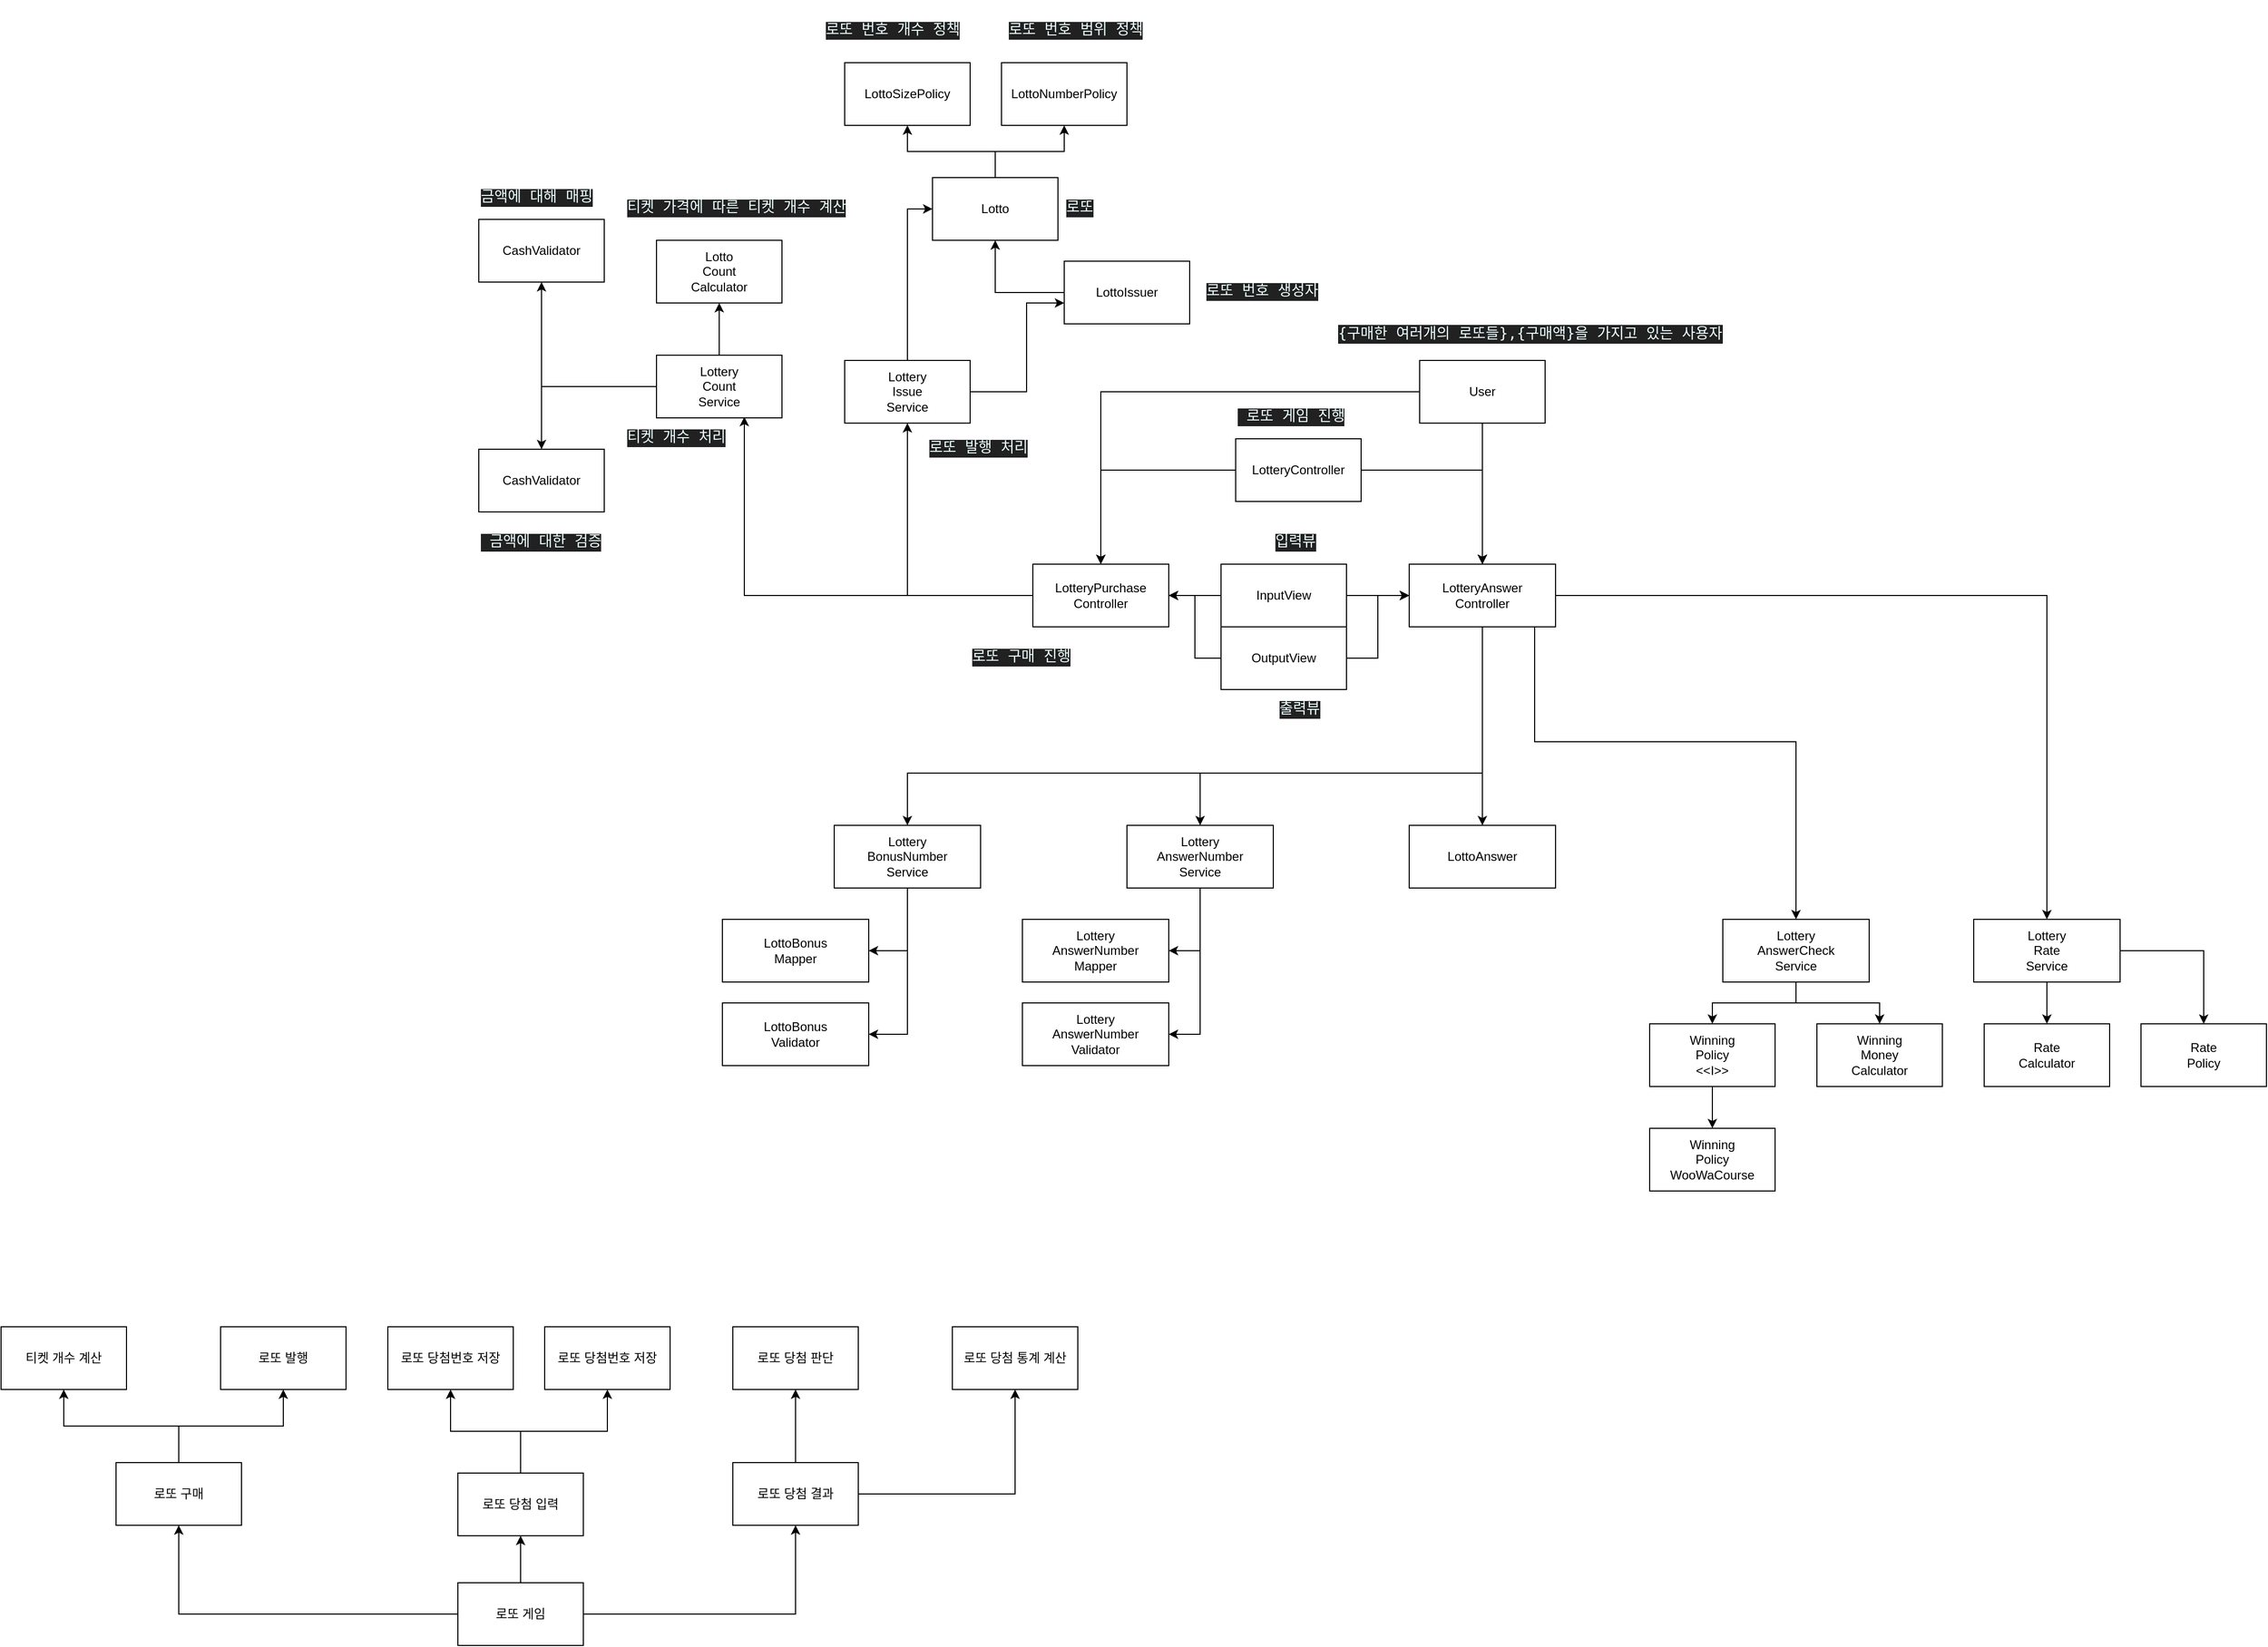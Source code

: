 <mxfile version="22.0.8" type="github">
  <diagram id="C5RBs43oDa-KdzZeNtuy" name="Page-1">
    <mxGraphModel dx="1557" dy="1827" grid="1" gridSize="10" guides="1" tooltips="1" connect="1" arrows="1" fold="1" page="1" pageScale="1" pageWidth="827" pageHeight="1169" math="0" shadow="0">
      <root>
        <mxCell id="WIyWlLk6GJQsqaUBKTNV-0" />
        <mxCell id="WIyWlLk6GJQsqaUBKTNV-1" parent="WIyWlLk6GJQsqaUBKTNV-0" />
        <mxCell id="KO2VrwFwqGaNlMHXGD8G-8" style="edgeStyle=orthogonalEdgeStyle;rounded=0;orthogonalLoop=1;jettySize=auto;html=1;" parent="WIyWlLk6GJQsqaUBKTNV-1" source="KO2VrwFwqGaNlMHXGD8G-0" target="KO2VrwFwqGaNlMHXGD8G-46" edge="1">
          <mxGeometry relative="1" as="geometry">
            <mxPoint x="290" y="60" as="targetPoint" />
          </mxGeometry>
        </mxCell>
        <mxCell id="KO2VrwFwqGaNlMHXGD8G-53" style="edgeStyle=orthogonalEdgeStyle;rounded=0;orthogonalLoop=1;jettySize=auto;html=1;" parent="WIyWlLk6GJQsqaUBKTNV-1" source="KO2VrwFwqGaNlMHXGD8G-0" target="KO2VrwFwqGaNlMHXGD8G-44" edge="1">
          <mxGeometry relative="1" as="geometry" />
        </mxCell>
        <mxCell id="KO2VrwFwqGaNlMHXGD8G-0" value="InputView" style="rounded=0;whiteSpace=wrap;html=1;" parent="WIyWlLk6GJQsqaUBKTNV-1" vertex="1">
          <mxGeometry x="340" y="30" width="120" height="60" as="geometry" />
        </mxCell>
        <mxCell id="KO2VrwFwqGaNlMHXGD8G-54" style="edgeStyle=orthogonalEdgeStyle;rounded=0;orthogonalLoop=1;jettySize=auto;html=1;" parent="WIyWlLk6GJQsqaUBKTNV-1" source="KO2VrwFwqGaNlMHXGD8G-1" target="KO2VrwFwqGaNlMHXGD8G-44" edge="1">
          <mxGeometry relative="1" as="geometry" />
        </mxCell>
        <mxCell id="S85b0i-1O2o0kIJ1ZnP2-12" style="edgeStyle=orthogonalEdgeStyle;rounded=0;orthogonalLoop=1;jettySize=auto;html=1;" edge="1" parent="WIyWlLk6GJQsqaUBKTNV-1" source="KO2VrwFwqGaNlMHXGD8G-1" target="KO2VrwFwqGaNlMHXGD8G-44">
          <mxGeometry relative="1" as="geometry" />
        </mxCell>
        <mxCell id="S85b0i-1O2o0kIJ1ZnP2-13" style="edgeStyle=orthogonalEdgeStyle;rounded=0;orthogonalLoop=1;jettySize=auto;html=1;" edge="1" parent="WIyWlLk6GJQsqaUBKTNV-1" source="KO2VrwFwqGaNlMHXGD8G-1" target="KO2VrwFwqGaNlMHXGD8G-46">
          <mxGeometry relative="1" as="geometry" />
        </mxCell>
        <mxCell id="KO2VrwFwqGaNlMHXGD8G-1" value="OutputView" style="rounded=0;whiteSpace=wrap;html=1;" parent="WIyWlLk6GJQsqaUBKTNV-1" vertex="1">
          <mxGeometry x="340" y="90" width="120" height="60" as="geometry" />
        </mxCell>
        <mxCell id="KO2VrwFwqGaNlMHXGD8G-47" style="edgeStyle=orthogonalEdgeStyle;rounded=0;orthogonalLoop=1;jettySize=auto;html=1;" parent="WIyWlLk6GJQsqaUBKTNV-1" source="KO2VrwFwqGaNlMHXGD8G-2" target="KO2VrwFwqGaNlMHXGD8G-46" edge="1">
          <mxGeometry relative="1" as="geometry" />
        </mxCell>
        <mxCell id="KO2VrwFwqGaNlMHXGD8G-49" style="edgeStyle=orthogonalEdgeStyle;rounded=0;orthogonalLoop=1;jettySize=auto;html=1;" parent="WIyWlLk6GJQsqaUBKTNV-1" source="KO2VrwFwqGaNlMHXGD8G-2" target="KO2VrwFwqGaNlMHXGD8G-44" edge="1">
          <mxGeometry relative="1" as="geometry" />
        </mxCell>
        <mxCell id="KO2VrwFwqGaNlMHXGD8G-2" value="LotteryController" style="rounded=0;whiteSpace=wrap;html=1;" parent="WIyWlLk6GJQsqaUBKTNV-1" vertex="1">
          <mxGeometry x="354" y="-90" width="120" height="60" as="geometry" />
        </mxCell>
        <mxCell id="KO2VrwFwqGaNlMHXGD8G-24" style="edgeStyle=orthogonalEdgeStyle;rounded=0;orthogonalLoop=1;jettySize=auto;html=1;" parent="WIyWlLk6GJQsqaUBKTNV-1" source="KO2VrwFwqGaNlMHXGD8G-11" target="KO2VrwFwqGaNlMHXGD8G-16" edge="1">
          <mxGeometry relative="1" as="geometry" />
        </mxCell>
        <mxCell id="KO2VrwFwqGaNlMHXGD8G-11" value="Lottery&lt;br&gt;AnswerCheck&lt;br&gt;Service" style="rounded=0;whiteSpace=wrap;html=1;" parent="WIyWlLk6GJQsqaUBKTNV-1" vertex="1">
          <mxGeometry x="820" y="370" width="140" height="60" as="geometry" />
        </mxCell>
        <mxCell id="KO2VrwFwqGaNlMHXGD8G-22" style="edgeStyle=orthogonalEdgeStyle;rounded=0;orthogonalLoop=1;jettySize=auto;html=1;entryX=1;entryY=0.5;entryDx=0;entryDy=0;" parent="WIyWlLk6GJQsqaUBKTNV-1" source="KO2VrwFwqGaNlMHXGD8G-12" target="KO2VrwFwqGaNlMHXGD8G-15" edge="1">
          <mxGeometry relative="1" as="geometry" />
        </mxCell>
        <mxCell id="S85b0i-1O2o0kIJ1ZnP2-48" style="edgeStyle=orthogonalEdgeStyle;rounded=0;orthogonalLoop=1;jettySize=auto;html=1;entryX=1;entryY=0.5;entryDx=0;entryDy=0;" edge="1" parent="WIyWlLk6GJQsqaUBKTNV-1" source="KO2VrwFwqGaNlMHXGD8G-12" target="S85b0i-1O2o0kIJ1ZnP2-47">
          <mxGeometry relative="1" as="geometry" />
        </mxCell>
        <mxCell id="KO2VrwFwqGaNlMHXGD8G-12" value="Lottery&lt;br&gt;AnswerNumber&lt;br&gt;Service" style="rounded=0;whiteSpace=wrap;html=1;" parent="WIyWlLk6GJQsqaUBKTNV-1" vertex="1">
          <mxGeometry x="250" y="280" width="140" height="60" as="geometry" />
        </mxCell>
        <mxCell id="KO2VrwFwqGaNlMHXGD8G-15" value="Lottery&lt;br style=&quot;border-color: var(--border-color);&quot;&gt;AnswerNumber&lt;br&gt;Validator" style="rounded=0;whiteSpace=wrap;html=1;" parent="WIyWlLk6GJQsqaUBKTNV-1" vertex="1">
          <mxGeometry x="150" y="450" width="140" height="60" as="geometry" />
        </mxCell>
        <mxCell id="KO2VrwFwqGaNlMHXGD8G-16" value="Winning&lt;br&gt;Money&lt;br&gt;Calculator" style="rounded=0;whiteSpace=wrap;html=1;" parent="WIyWlLk6GJQsqaUBKTNV-1" vertex="1">
          <mxGeometry x="910" y="470" width="120" height="60" as="geometry" />
        </mxCell>
        <mxCell id="KO2VrwFwqGaNlMHXGD8G-25" style="edgeStyle=orthogonalEdgeStyle;rounded=0;orthogonalLoop=1;jettySize=auto;html=1;" parent="WIyWlLk6GJQsqaUBKTNV-1" source="KO2VrwFwqGaNlMHXGD8G-17" target="KO2VrwFwqGaNlMHXGD8G-18" edge="1">
          <mxGeometry relative="1" as="geometry" />
        </mxCell>
        <mxCell id="KO2VrwFwqGaNlMHXGD8G-17" value="Winning&lt;br&gt;Policy&lt;br&gt;&amp;lt;&amp;lt;I&amp;gt;&amp;gt;" style="rounded=0;whiteSpace=wrap;html=1;" parent="WIyWlLk6GJQsqaUBKTNV-1" vertex="1">
          <mxGeometry x="750" y="470" width="120" height="60" as="geometry" />
        </mxCell>
        <mxCell id="KO2VrwFwqGaNlMHXGD8G-18" value="Winning&lt;br&gt;Policy&lt;br&gt;WooWaCourse" style="rounded=0;whiteSpace=wrap;html=1;" parent="WIyWlLk6GJQsqaUBKTNV-1" vertex="1">
          <mxGeometry x="750" y="570" width="120" height="60" as="geometry" />
        </mxCell>
        <mxCell id="KO2VrwFwqGaNlMHXGD8G-23" style="edgeStyle=orthogonalEdgeStyle;rounded=0;orthogonalLoop=1;jettySize=auto;html=1;" parent="WIyWlLk6GJQsqaUBKTNV-1" source="KO2VrwFwqGaNlMHXGD8G-11" target="KO2VrwFwqGaNlMHXGD8G-17" edge="1">
          <mxGeometry relative="1" as="geometry" />
        </mxCell>
        <mxCell id="KO2VrwFwqGaNlMHXGD8G-26" value="LottoAnswer" style="rounded=0;whiteSpace=wrap;html=1;" parent="WIyWlLk6GJQsqaUBKTNV-1" vertex="1">
          <mxGeometry x="520" y="280" width="140" height="60" as="geometry" />
        </mxCell>
        <mxCell id="S85b0i-1O2o0kIJ1ZnP2-34" style="edgeStyle=orthogonalEdgeStyle;rounded=0;orthogonalLoop=1;jettySize=auto;html=1;" edge="1" parent="WIyWlLk6GJQsqaUBKTNV-1" source="KO2VrwFwqGaNlMHXGD8G-33" target="KO2VrwFwqGaNlMHXGD8G-64">
          <mxGeometry relative="1" as="geometry" />
        </mxCell>
        <mxCell id="S85b0i-1O2o0kIJ1ZnP2-83" style="edgeStyle=orthogonalEdgeStyle;rounded=0;orthogonalLoop=1;jettySize=auto;html=1;" edge="1" parent="WIyWlLk6GJQsqaUBKTNV-1" source="KO2VrwFwqGaNlMHXGD8G-33" target="S85b0i-1O2o0kIJ1ZnP2-82">
          <mxGeometry relative="1" as="geometry" />
        </mxCell>
        <mxCell id="KO2VrwFwqGaNlMHXGD8G-33" value="Lottery&lt;br style=&quot;border-color: var(--border-color);&quot;&gt;Count&lt;br style=&quot;border-color: var(--border-color);&quot;&gt;Service" style="rounded=0;whiteSpace=wrap;html=1;" parent="WIyWlLk6GJQsqaUBKTNV-1" vertex="1">
          <mxGeometry x="-200" y="-170" width="120" height="60" as="geometry" />
        </mxCell>
        <mxCell id="S85b0i-1O2o0kIJ1ZnP2-24" style="edgeStyle=orthogonalEdgeStyle;rounded=0;orthogonalLoop=1;jettySize=auto;html=1;" edge="1" parent="WIyWlLk6GJQsqaUBKTNV-1" source="KO2VrwFwqGaNlMHXGD8G-34" target="KO2VrwFwqGaNlMHXGD8G-37">
          <mxGeometry relative="1" as="geometry">
            <mxPoint x="154" y="-175" as="sourcePoint" />
            <Array as="points">
              <mxPoint x="154" y="-135" />
              <mxPoint x="154" y="-220" />
            </Array>
          </mxGeometry>
        </mxCell>
        <mxCell id="S85b0i-1O2o0kIJ1ZnP2-26" style="edgeStyle=orthogonalEdgeStyle;rounded=0;orthogonalLoop=1;jettySize=auto;html=1;entryX=0;entryY=0.5;entryDx=0;entryDy=0;" edge="1" parent="WIyWlLk6GJQsqaUBKTNV-1" source="KO2VrwFwqGaNlMHXGD8G-34" target="KO2VrwFwqGaNlMHXGD8G-35">
          <mxGeometry relative="1" as="geometry" />
        </mxCell>
        <mxCell id="KO2VrwFwqGaNlMHXGD8G-34" value="Lottery&lt;br&gt;Issue&lt;br&gt;Service" style="rounded=0;whiteSpace=wrap;html=1;" parent="WIyWlLk6GJQsqaUBKTNV-1" vertex="1">
          <mxGeometry x="-20" y="-165" width="120" height="60" as="geometry" />
        </mxCell>
        <mxCell id="S85b0i-1O2o0kIJ1ZnP2-27" style="edgeStyle=orthogonalEdgeStyle;rounded=0;orthogonalLoop=1;jettySize=auto;html=1;" edge="1" parent="WIyWlLk6GJQsqaUBKTNV-1" source="KO2VrwFwqGaNlMHXGD8G-35" target="S85b0i-1O2o0kIJ1ZnP2-25">
          <mxGeometry relative="1" as="geometry" />
        </mxCell>
        <mxCell id="S85b0i-1O2o0kIJ1ZnP2-30" style="edgeStyle=orthogonalEdgeStyle;rounded=0;orthogonalLoop=1;jettySize=auto;html=1;" edge="1" parent="WIyWlLk6GJQsqaUBKTNV-1" source="KO2VrwFwqGaNlMHXGD8G-35" target="S85b0i-1O2o0kIJ1ZnP2-28">
          <mxGeometry relative="1" as="geometry" />
        </mxCell>
        <mxCell id="KO2VrwFwqGaNlMHXGD8G-35" value="Lotto" style="rounded=0;whiteSpace=wrap;html=1;" parent="WIyWlLk6GJQsqaUBKTNV-1" vertex="1">
          <mxGeometry x="64" y="-340" width="120" height="60" as="geometry" />
        </mxCell>
        <mxCell id="S85b0i-1O2o0kIJ1ZnP2-41" style="edgeStyle=orthogonalEdgeStyle;rounded=0;orthogonalLoop=1;jettySize=auto;html=1;" edge="1" parent="WIyWlLk6GJQsqaUBKTNV-1" source="KO2VrwFwqGaNlMHXGD8G-37" target="KO2VrwFwqGaNlMHXGD8G-35">
          <mxGeometry relative="1" as="geometry" />
        </mxCell>
        <mxCell id="KO2VrwFwqGaNlMHXGD8G-37" value="LottoIssuer" style="rounded=0;whiteSpace=wrap;html=1;" parent="WIyWlLk6GJQsqaUBKTNV-1" vertex="1">
          <mxGeometry x="190" y="-260" width="120" height="60" as="geometry" />
        </mxCell>
        <mxCell id="KO2VrwFwqGaNlMHXGD8G-65" style="edgeStyle=orthogonalEdgeStyle;rounded=0;orthogonalLoop=1;jettySize=auto;html=1;" parent="WIyWlLk6GJQsqaUBKTNV-1" source="KO2VrwFwqGaNlMHXGD8G-33" target="KO2VrwFwqGaNlMHXGD8G-42" edge="1">
          <mxGeometry relative="1" as="geometry">
            <mxPoint x="-240" y="-230" as="sourcePoint" />
          </mxGeometry>
        </mxCell>
        <mxCell id="KO2VrwFwqGaNlMHXGD8G-42" value="Lotto&lt;br&gt;Count&lt;br&gt;Calculator" style="rounded=0;whiteSpace=wrap;html=1;" parent="WIyWlLk6GJQsqaUBKTNV-1" vertex="1">
          <mxGeometry x="-200" y="-280" width="120" height="60" as="geometry" />
        </mxCell>
        <mxCell id="KO2VrwFwqGaNlMHXGD8G-45" style="edgeStyle=orthogonalEdgeStyle;rounded=0;orthogonalLoop=1;jettySize=auto;html=1;entryX=0.5;entryY=0;entryDx=0;entryDy=0;" parent="WIyWlLk6GJQsqaUBKTNV-1" source="KO2VrwFwqGaNlMHXGD8G-44" target="KO2VrwFwqGaNlMHXGD8G-12" edge="1">
          <mxGeometry relative="1" as="geometry">
            <Array as="points">
              <mxPoint x="590" y="230" />
              <mxPoint x="320" y="230" />
            </Array>
          </mxGeometry>
        </mxCell>
        <mxCell id="S85b0i-1O2o0kIJ1ZnP2-74" style="edgeStyle=orthogonalEdgeStyle;rounded=0;orthogonalLoop=1;jettySize=auto;html=1;entryX=0.5;entryY=1;entryDx=0;entryDy=0;" edge="1" parent="WIyWlLk6GJQsqaUBKTNV-1" source="KO2VrwFwqGaNlMHXGD8G-46" target="KO2VrwFwqGaNlMHXGD8G-34">
          <mxGeometry relative="1" as="geometry" />
        </mxCell>
        <mxCell id="KO2VrwFwqGaNlMHXGD8G-46" value="LotteryPurchase&lt;br&gt;Controller" style="rounded=0;whiteSpace=wrap;html=1;" parent="WIyWlLk6GJQsqaUBKTNV-1" vertex="1">
          <mxGeometry x="160" y="30" width="130" height="60" as="geometry" />
        </mxCell>
        <mxCell id="KO2VrwFwqGaNlMHXGD8G-58" value="" style="edgeStyle=orthogonalEdgeStyle;rounded=0;orthogonalLoop=1;jettySize=auto;html=1;" parent="WIyWlLk6GJQsqaUBKTNV-1" source="KO2VrwFwqGaNlMHXGD8G-2" target="KO2VrwFwqGaNlMHXGD8G-44" edge="1">
          <mxGeometry relative="1" as="geometry">
            <mxPoint x="460" y="60" as="sourcePoint" />
            <mxPoint x="757" y="150" as="targetPoint" />
          </mxGeometry>
        </mxCell>
        <mxCell id="S85b0i-1O2o0kIJ1ZnP2-3" style="edgeStyle=orthogonalEdgeStyle;rounded=0;orthogonalLoop=1;jettySize=auto;html=1;" edge="1" parent="WIyWlLk6GJQsqaUBKTNV-1" source="KO2VrwFwqGaNlMHXGD8G-44" target="KO2VrwFwqGaNlMHXGD8G-11">
          <mxGeometry relative="1" as="geometry">
            <Array as="points">
              <mxPoint x="640" y="200" />
              <mxPoint x="890" y="200" />
            </Array>
          </mxGeometry>
        </mxCell>
        <mxCell id="S85b0i-1O2o0kIJ1ZnP2-17" style="edgeStyle=orthogonalEdgeStyle;rounded=0;orthogonalLoop=1;jettySize=auto;html=1;" edge="1" parent="WIyWlLk6GJQsqaUBKTNV-1" source="KO2VrwFwqGaNlMHXGD8G-44" target="S85b0i-1O2o0kIJ1ZnP2-11">
          <mxGeometry relative="1" as="geometry" />
        </mxCell>
        <mxCell id="S85b0i-1O2o0kIJ1ZnP2-70" style="edgeStyle=orthogonalEdgeStyle;rounded=0;orthogonalLoop=1;jettySize=auto;html=1;entryX=0.5;entryY=0;entryDx=0;entryDy=0;" edge="1" parent="WIyWlLk6GJQsqaUBKTNV-1" source="KO2VrwFwqGaNlMHXGD8G-44" target="S85b0i-1O2o0kIJ1ZnP2-65">
          <mxGeometry relative="1" as="geometry">
            <Array as="points">
              <mxPoint x="590" y="230" />
              <mxPoint x="40" y="230" />
            </Array>
          </mxGeometry>
        </mxCell>
        <mxCell id="S85b0i-1O2o0kIJ1ZnP2-76" style="edgeStyle=orthogonalEdgeStyle;rounded=0;orthogonalLoop=1;jettySize=auto;html=1;" edge="1" parent="WIyWlLk6GJQsqaUBKTNV-1" source="KO2VrwFwqGaNlMHXGD8G-44" target="KO2VrwFwqGaNlMHXGD8G-26">
          <mxGeometry relative="1" as="geometry" />
        </mxCell>
        <mxCell id="KO2VrwFwqGaNlMHXGD8G-44" value="LotteryAnswer&lt;br&gt;Controller" style="rounded=0;whiteSpace=wrap;html=1;" parent="WIyWlLk6GJQsqaUBKTNV-1" vertex="1">
          <mxGeometry x="520" y="30" width="140" height="60" as="geometry" />
        </mxCell>
        <mxCell id="KO2VrwFwqGaNlMHXGD8G-63" style="edgeStyle=orthogonalEdgeStyle;rounded=0;orthogonalLoop=1;jettySize=auto;html=1;entryX=0.7;entryY=0.983;entryDx=0;entryDy=0;entryPerimeter=0;" parent="WIyWlLk6GJQsqaUBKTNV-1" source="KO2VrwFwqGaNlMHXGD8G-46" target="KO2VrwFwqGaNlMHXGD8G-33" edge="1">
          <mxGeometry relative="1" as="geometry">
            <Array as="points">
              <mxPoint x="-116" y="60" />
            </Array>
          </mxGeometry>
        </mxCell>
        <mxCell id="KO2VrwFwqGaNlMHXGD8G-64" value="CashValidator" style="rounded=0;whiteSpace=wrap;html=1;" parent="WIyWlLk6GJQsqaUBKTNV-1" vertex="1">
          <mxGeometry x="-370" y="-80" width="120" height="60" as="geometry" />
        </mxCell>
        <mxCell id="S85b0i-1O2o0kIJ1ZnP2-4" style="edgeStyle=orthogonalEdgeStyle;rounded=0;orthogonalLoop=1;jettySize=auto;html=1;" edge="1" parent="WIyWlLk6GJQsqaUBKTNV-1" source="KO2VrwFwqGaNlMHXGD8G-69" target="KO2VrwFwqGaNlMHXGD8G-70">
          <mxGeometry relative="1" as="geometry" />
        </mxCell>
        <mxCell id="S85b0i-1O2o0kIJ1ZnP2-6" style="edgeStyle=orthogonalEdgeStyle;rounded=0;orthogonalLoop=1;jettySize=auto;html=1;" edge="1" parent="WIyWlLk6GJQsqaUBKTNV-1" source="KO2VrwFwqGaNlMHXGD8G-69" target="S85b0i-1O2o0kIJ1ZnP2-5">
          <mxGeometry relative="1" as="geometry" />
        </mxCell>
        <mxCell id="KO2VrwFwqGaNlMHXGD8G-69" value="로또 구매" style="rounded=0;whiteSpace=wrap;html=1;" parent="WIyWlLk6GJQsqaUBKTNV-1" vertex="1">
          <mxGeometry x="-717" y="890" width="120" height="60" as="geometry" />
        </mxCell>
        <mxCell id="KO2VrwFwqGaNlMHXGD8G-70" value="로또 발행" style="rounded=0;whiteSpace=wrap;html=1;" parent="WIyWlLk6GJQsqaUBKTNV-1" vertex="1">
          <mxGeometry x="-617" y="760" width="120" height="60" as="geometry" />
        </mxCell>
        <mxCell id="S85b0i-1O2o0kIJ1ZnP2-19" style="edgeStyle=orthogonalEdgeStyle;rounded=0;orthogonalLoop=1;jettySize=auto;html=1;" edge="1" parent="WIyWlLk6GJQsqaUBKTNV-1" source="KO2VrwFwqGaNlMHXGD8G-72" target="S85b0i-1O2o0kIJ1ZnP2-9">
          <mxGeometry relative="1" as="geometry" />
        </mxCell>
        <mxCell id="S85b0i-1O2o0kIJ1ZnP2-21" style="edgeStyle=orthogonalEdgeStyle;rounded=0;orthogonalLoop=1;jettySize=auto;html=1;" edge="1" parent="WIyWlLk6GJQsqaUBKTNV-1" source="KO2VrwFwqGaNlMHXGD8G-72" target="S85b0i-1O2o0kIJ1ZnP2-18">
          <mxGeometry relative="1" as="geometry" />
        </mxCell>
        <mxCell id="KO2VrwFwqGaNlMHXGD8G-72" value="로또 당첨 결과" style="rounded=0;whiteSpace=wrap;html=1;" parent="WIyWlLk6GJQsqaUBKTNV-1" vertex="1">
          <mxGeometry x="-127" y="890" width="120" height="60" as="geometry" />
        </mxCell>
        <mxCell id="KO2VrwFwqGaNlMHXGD8G-77" style="edgeStyle=orthogonalEdgeStyle;rounded=0;orthogonalLoop=1;jettySize=auto;html=1;" parent="WIyWlLk6GJQsqaUBKTNV-1" source="KO2VrwFwqGaNlMHXGD8G-73" target="KO2VrwFwqGaNlMHXGD8G-72" edge="1">
          <mxGeometry relative="1" as="geometry" />
        </mxCell>
        <mxCell id="S85b0i-1O2o0kIJ1ZnP2-23" style="edgeStyle=orthogonalEdgeStyle;rounded=0;orthogonalLoop=1;jettySize=auto;html=1;" edge="1" parent="WIyWlLk6GJQsqaUBKTNV-1" source="KO2VrwFwqGaNlMHXGD8G-73" target="KO2VrwFwqGaNlMHXGD8G-69">
          <mxGeometry relative="1" as="geometry" />
        </mxCell>
        <mxCell id="S85b0i-1O2o0kIJ1ZnP2-62" style="edgeStyle=orthogonalEdgeStyle;rounded=0;orthogonalLoop=1;jettySize=auto;html=1;" edge="1" parent="WIyWlLk6GJQsqaUBKTNV-1" source="KO2VrwFwqGaNlMHXGD8G-73" target="S85b0i-1O2o0kIJ1ZnP2-51">
          <mxGeometry relative="1" as="geometry" />
        </mxCell>
        <mxCell id="KO2VrwFwqGaNlMHXGD8G-73" value="로또 게임" style="rounded=0;whiteSpace=wrap;html=1;" parent="WIyWlLk6GJQsqaUBKTNV-1" vertex="1">
          <mxGeometry x="-390" y="1005" width="120" height="60" as="geometry" />
        </mxCell>
        <mxCell id="S85b0i-1O2o0kIJ1ZnP2-5" value="티켓 개수 계산" style="rounded=0;whiteSpace=wrap;html=1;" vertex="1" parent="WIyWlLk6GJQsqaUBKTNV-1">
          <mxGeometry x="-827" y="760" width="120" height="60" as="geometry" />
        </mxCell>
        <mxCell id="S85b0i-1O2o0kIJ1ZnP2-7" value="로또 당첨번호 저장" style="rounded=0;whiteSpace=wrap;html=1;" vertex="1" parent="WIyWlLk6GJQsqaUBKTNV-1">
          <mxGeometry x="-457" y="760" width="120" height="60" as="geometry" />
        </mxCell>
        <mxCell id="S85b0i-1O2o0kIJ1ZnP2-9" value="로또 당첨 판단" style="rounded=0;whiteSpace=wrap;html=1;" vertex="1" parent="WIyWlLk6GJQsqaUBKTNV-1">
          <mxGeometry x="-127" y="760" width="120" height="60" as="geometry" />
        </mxCell>
        <mxCell id="S85b0i-1O2o0kIJ1ZnP2-10" value="Rate&lt;br&gt;Calculator" style="rounded=0;whiteSpace=wrap;html=1;" vertex="1" parent="WIyWlLk6GJQsqaUBKTNV-1">
          <mxGeometry x="1070" y="470" width="120" height="60" as="geometry" />
        </mxCell>
        <mxCell id="S85b0i-1O2o0kIJ1ZnP2-15" style="edgeStyle=orthogonalEdgeStyle;rounded=0;orthogonalLoop=1;jettySize=auto;html=1;" edge="1" parent="WIyWlLk6GJQsqaUBKTNV-1" source="S85b0i-1O2o0kIJ1ZnP2-11" target="S85b0i-1O2o0kIJ1ZnP2-10">
          <mxGeometry relative="1" as="geometry" />
        </mxCell>
        <mxCell id="S85b0i-1O2o0kIJ1ZnP2-16" style="edgeStyle=orthogonalEdgeStyle;rounded=0;orthogonalLoop=1;jettySize=auto;html=1;" edge="1" parent="WIyWlLk6GJQsqaUBKTNV-1" source="S85b0i-1O2o0kIJ1ZnP2-11" target="S85b0i-1O2o0kIJ1ZnP2-14">
          <mxGeometry relative="1" as="geometry" />
        </mxCell>
        <mxCell id="S85b0i-1O2o0kIJ1ZnP2-11" value="Lottery&lt;br&gt;Rate&lt;br&gt;Service" style="rounded=0;whiteSpace=wrap;html=1;" vertex="1" parent="WIyWlLk6GJQsqaUBKTNV-1">
          <mxGeometry x="1060" y="370" width="140" height="60" as="geometry" />
        </mxCell>
        <mxCell id="S85b0i-1O2o0kIJ1ZnP2-14" value="Rate&lt;br&gt;Policy" style="rounded=0;whiteSpace=wrap;html=1;" vertex="1" parent="WIyWlLk6GJQsqaUBKTNV-1">
          <mxGeometry x="1220" y="470" width="120" height="60" as="geometry" />
        </mxCell>
        <mxCell id="S85b0i-1O2o0kIJ1ZnP2-18" value="로또 당첨 통계 계산" style="rounded=0;whiteSpace=wrap;html=1;" vertex="1" parent="WIyWlLk6GJQsqaUBKTNV-1">
          <mxGeometry x="83" y="760" width="120" height="60" as="geometry" />
        </mxCell>
        <mxCell id="S85b0i-1O2o0kIJ1ZnP2-25" value="LottoSizePolicy" style="rounded=0;whiteSpace=wrap;html=1;" vertex="1" parent="WIyWlLk6GJQsqaUBKTNV-1">
          <mxGeometry x="-20" y="-450" width="120" height="60" as="geometry" />
        </mxCell>
        <mxCell id="S85b0i-1O2o0kIJ1ZnP2-28" value="LottoNumberPolicy" style="rounded=0;whiteSpace=wrap;html=1;" vertex="1" parent="WIyWlLk6GJQsqaUBKTNV-1">
          <mxGeometry x="130" y="-450" width="120" height="60" as="geometry" />
        </mxCell>
        <mxCell id="S85b0i-1O2o0kIJ1ZnP2-47" value="Lottery&lt;br style=&quot;border-color: var(--border-color);&quot;&gt;AnswerNumber&lt;br&gt;Mapper" style="rounded=0;whiteSpace=wrap;html=1;" vertex="1" parent="WIyWlLk6GJQsqaUBKTNV-1">
          <mxGeometry x="150" y="370" width="140" height="60" as="geometry" />
        </mxCell>
        <mxCell id="S85b0i-1O2o0kIJ1ZnP2-63" style="edgeStyle=orthogonalEdgeStyle;rounded=0;orthogonalLoop=1;jettySize=auto;html=1;" edge="1" parent="WIyWlLk6GJQsqaUBKTNV-1" source="S85b0i-1O2o0kIJ1ZnP2-51" target="S85b0i-1O2o0kIJ1ZnP2-7">
          <mxGeometry relative="1" as="geometry" />
        </mxCell>
        <mxCell id="S85b0i-1O2o0kIJ1ZnP2-64" style="edgeStyle=orthogonalEdgeStyle;rounded=0;orthogonalLoop=1;jettySize=auto;html=1;" edge="1" parent="WIyWlLk6GJQsqaUBKTNV-1" source="S85b0i-1O2o0kIJ1ZnP2-51" target="S85b0i-1O2o0kIJ1ZnP2-52">
          <mxGeometry relative="1" as="geometry" />
        </mxCell>
        <mxCell id="S85b0i-1O2o0kIJ1ZnP2-51" value="로또 당첨 입력" style="rounded=0;whiteSpace=wrap;html=1;" vertex="1" parent="WIyWlLk6GJQsqaUBKTNV-1">
          <mxGeometry x="-390" y="900" width="120" height="60" as="geometry" />
        </mxCell>
        <mxCell id="S85b0i-1O2o0kIJ1ZnP2-52" value="로또 당첨번호 저장" style="rounded=0;whiteSpace=wrap;html=1;" vertex="1" parent="WIyWlLk6GJQsqaUBKTNV-1">
          <mxGeometry x="-307" y="760" width="120" height="60" as="geometry" />
        </mxCell>
        <mxCell id="S85b0i-1O2o0kIJ1ZnP2-72" style="edgeStyle=orthogonalEdgeStyle;rounded=0;orthogonalLoop=1;jettySize=auto;html=1;entryX=1;entryY=0.5;entryDx=0;entryDy=0;" edge="1" parent="WIyWlLk6GJQsqaUBKTNV-1" source="S85b0i-1O2o0kIJ1ZnP2-65" target="S85b0i-1O2o0kIJ1ZnP2-68">
          <mxGeometry relative="1" as="geometry" />
        </mxCell>
        <mxCell id="S85b0i-1O2o0kIJ1ZnP2-73" style="edgeStyle=orthogonalEdgeStyle;rounded=0;orthogonalLoop=1;jettySize=auto;html=1;entryX=1;entryY=0.5;entryDx=0;entryDy=0;" edge="1" parent="WIyWlLk6GJQsqaUBKTNV-1" source="S85b0i-1O2o0kIJ1ZnP2-65" target="S85b0i-1O2o0kIJ1ZnP2-66">
          <mxGeometry relative="1" as="geometry" />
        </mxCell>
        <mxCell id="S85b0i-1O2o0kIJ1ZnP2-65" value="Lottery&lt;br&gt;BonusNumber&lt;br&gt;Service" style="rounded=0;whiteSpace=wrap;html=1;" vertex="1" parent="WIyWlLk6GJQsqaUBKTNV-1">
          <mxGeometry x="-30" y="280" width="140" height="60" as="geometry" />
        </mxCell>
        <mxCell id="S85b0i-1O2o0kIJ1ZnP2-66" value="LottoBonus&lt;br&gt;Validator" style="rounded=0;whiteSpace=wrap;html=1;" vertex="1" parent="WIyWlLk6GJQsqaUBKTNV-1">
          <mxGeometry x="-137" y="450" width="140" height="60" as="geometry" />
        </mxCell>
        <mxCell id="S85b0i-1O2o0kIJ1ZnP2-68" value="LottoBonus&lt;br&gt;Mapper" style="rounded=0;whiteSpace=wrap;html=1;" vertex="1" parent="WIyWlLk6GJQsqaUBKTNV-1">
          <mxGeometry x="-137" y="370" width="140" height="60" as="geometry" />
        </mxCell>
        <mxCell id="S85b0i-1O2o0kIJ1ZnP2-78" style="edgeStyle=orthogonalEdgeStyle;rounded=0;orthogonalLoop=1;jettySize=auto;html=1;" edge="1" parent="WIyWlLk6GJQsqaUBKTNV-1" source="S85b0i-1O2o0kIJ1ZnP2-77" target="KO2VrwFwqGaNlMHXGD8G-46">
          <mxGeometry relative="1" as="geometry" />
        </mxCell>
        <mxCell id="S85b0i-1O2o0kIJ1ZnP2-79" style="edgeStyle=orthogonalEdgeStyle;rounded=0;orthogonalLoop=1;jettySize=auto;html=1;" edge="1" parent="WIyWlLk6GJQsqaUBKTNV-1" source="S85b0i-1O2o0kIJ1ZnP2-77" target="KO2VrwFwqGaNlMHXGD8G-44">
          <mxGeometry relative="1" as="geometry" />
        </mxCell>
        <mxCell id="S85b0i-1O2o0kIJ1ZnP2-77" value="User" style="rounded=0;whiteSpace=wrap;html=1;" vertex="1" parent="WIyWlLk6GJQsqaUBKTNV-1">
          <mxGeometry x="530" y="-165" width="120" height="60" as="geometry" />
        </mxCell>
        <mxCell id="S85b0i-1O2o0kIJ1ZnP2-80" value="&lt;pre style=&quot;background-color:#212121;color:#eeffff;font-family:&#39;Courier New&#39;,monospace;font-size:10.5pt;&quot;&gt; 금액에 대한 검증&lt;/pre&gt;" style="text;whiteSpace=wrap;html=1;" vertex="1" parent="WIyWlLk6GJQsqaUBKTNV-1">
          <mxGeometry x="-370" y="-20" width="140" height="60" as="geometry" />
        </mxCell>
        <mxCell id="S85b0i-1O2o0kIJ1ZnP2-81" value="&lt;pre style=&quot;background-color:#212121;color:#eeffff;font-family:&#39;Courier New&#39;,monospace;font-size:10.5pt;&quot;&gt;금액에 대해 매핑&lt;/pre&gt;" style="text;whiteSpace=wrap;html=1;" vertex="1" parent="WIyWlLk6GJQsqaUBKTNV-1">
          <mxGeometry x="-370" y="-350" width="150" height="70" as="geometry" />
        </mxCell>
        <mxCell id="S85b0i-1O2o0kIJ1ZnP2-82" value="CashValidator" style="rounded=0;whiteSpace=wrap;html=1;" vertex="1" parent="WIyWlLk6GJQsqaUBKTNV-1">
          <mxGeometry x="-370" y="-300" width="120" height="60" as="geometry" />
        </mxCell>
        <mxCell id="S85b0i-1O2o0kIJ1ZnP2-84" value="&lt;pre style=&quot;background-color:#212121;color:#eeffff;font-family:&#39;Courier New&#39;,monospace;font-size:10.5pt;&quot;&gt;티켓 가격에 따른 티켓 개수 계산&lt;/pre&gt;" style="text;whiteSpace=wrap;html=1;" vertex="1" parent="WIyWlLk6GJQsqaUBKTNV-1">
          <mxGeometry x="-230" y="-340" width="260" height="70" as="geometry" />
        </mxCell>
        <mxCell id="S85b0i-1O2o0kIJ1ZnP2-85" value="&lt;pre style=&quot;background-color:#212121;color:#eeffff;font-family:&#39;Courier New&#39;,monospace;font-size:10.5pt;&quot;&gt;티켓 개수 처리&lt;/pre&gt;" style="text;whiteSpace=wrap;html=1;" vertex="1" parent="WIyWlLk6GJQsqaUBKTNV-1">
          <mxGeometry x="-230" y="-120" width="130" height="70" as="geometry" />
        </mxCell>
        <mxCell id="S85b0i-1O2o0kIJ1ZnP2-86" value="&lt;pre style=&quot;background-color:#212121;color:#eeffff;font-family:&#39;Courier New&#39;,monospace;font-size:10.5pt;&quot;&gt;로또 번호 개수 정책&lt;/pre&gt;" style="text;whiteSpace=wrap;html=1;" vertex="1" parent="WIyWlLk6GJQsqaUBKTNV-1">
          <mxGeometry x="-40" y="-510" width="170" height="70" as="geometry" />
        </mxCell>
        <mxCell id="S85b0i-1O2o0kIJ1ZnP2-87" value="&lt;pre style=&quot;background-color:#212121;color:#eeffff;font-family:&#39;Courier New&#39;,monospace;font-size:10.5pt;&quot;&gt;로또 번호 범위 정책&lt;/pre&gt;" style="text;whiteSpace=wrap;html=1;" vertex="1" parent="WIyWlLk6GJQsqaUBKTNV-1">
          <mxGeometry x="135" y="-510" width="170" height="70" as="geometry" />
        </mxCell>
        <mxCell id="S85b0i-1O2o0kIJ1ZnP2-88" value="&lt;pre style=&quot;background-color:#212121;color:#eeffff;font-family:&#39;Courier New&#39;,monospace;font-size:10.5pt;&quot;&gt;로또 번호 생성자&lt;/pre&gt;" style="text;whiteSpace=wrap;html=1;" vertex="1" parent="WIyWlLk6GJQsqaUBKTNV-1">
          <mxGeometry x="324" y="-260" width="150" height="70" as="geometry" />
        </mxCell>
        <mxCell id="S85b0i-1O2o0kIJ1ZnP2-89" value="&lt;pre style=&quot;background-color:#212121;color:#eeffff;font-family:&#39;Courier New&#39;,monospace;font-size:10.5pt;&quot;&gt;로또&lt;/pre&gt;" style="text;whiteSpace=wrap;html=1;" vertex="1" parent="WIyWlLk6GJQsqaUBKTNV-1">
          <mxGeometry x="190" y="-340" width="150" height="70" as="geometry" />
        </mxCell>
        <mxCell id="S85b0i-1O2o0kIJ1ZnP2-90" value="&lt;pre style=&quot;background-color:#212121;color:#eeffff;font-family:&#39;Courier New&#39;,monospace;font-size:10.5pt;&quot;&gt;로또 발행 처리&lt;/pre&gt;" style="text;whiteSpace=wrap;html=1;" vertex="1" parent="WIyWlLk6GJQsqaUBKTNV-1">
          <mxGeometry x="59" y="-110" width="130" height="70" as="geometry" />
        </mxCell>
        <mxCell id="S85b0i-1O2o0kIJ1ZnP2-92" value="&lt;pre style=&quot;background-color:#212121;color:#eeffff;font-family:&#39;Courier New&#39;,monospace;font-size:10.5pt;&quot;&gt;로또 구매 진행&lt;/pre&gt;" style="text;whiteSpace=wrap;html=1;" vertex="1" parent="WIyWlLk6GJQsqaUBKTNV-1">
          <mxGeometry x="100" y="90" width="130" height="70" as="geometry" />
        </mxCell>
        <mxCell id="S85b0i-1O2o0kIJ1ZnP2-93" value="&lt;pre style=&quot;background-color:#212121;color:#eeffff;font-family:&#39;JetBrains Mono&#39;,monospace;font-size:10.5pt;&quot;&gt;{&lt;span style=&quot;font-family:&#39;Courier New&#39;,monospace;&quot;&gt;구매한 여러개의 로또들&lt;/span&gt;},{&lt;span style=&quot;font-family:&#39;Courier New&#39;,monospace;&quot;&gt;구매액&lt;/span&gt;}&lt;span style=&quot;font-family:&#39;Courier New&#39;,monospace;&quot;&gt;을 가지고 있는 사용자&lt;/span&gt;&lt;/pre&gt;" style="text;whiteSpace=wrap;html=1;" vertex="1" parent="WIyWlLk6GJQsqaUBKTNV-1">
          <mxGeometry x="450" y="-220" width="420" height="70" as="geometry" />
        </mxCell>
        <mxCell id="S85b0i-1O2o0kIJ1ZnP2-94" value="&lt;pre style=&quot;background-color:#212121;color:#eeffff;font-family:&#39;Courier New&#39;,monospace;font-size:10.5pt;&quot;&gt; 로또 게임 진행&lt;/pre&gt;" style="text;whiteSpace=wrap;html=1;" vertex="1" parent="WIyWlLk6GJQsqaUBKTNV-1">
          <mxGeometry x="354" y="-140" width="140" height="70" as="geometry" />
        </mxCell>
        <mxCell id="S85b0i-1O2o0kIJ1ZnP2-95" value="&lt;pre style=&quot;background-color:#212121;color:#eeffff;font-family:&#39;Courier New&#39;,monospace;font-size:10.5pt;&quot;&gt;입력뷰&lt;/pre&gt;" style="text;whiteSpace=wrap;html=1;" vertex="1" parent="WIyWlLk6GJQsqaUBKTNV-1">
          <mxGeometry x="390" y="-20" width="80" height="70" as="geometry" />
        </mxCell>
        <mxCell id="S85b0i-1O2o0kIJ1ZnP2-96" value="&lt;pre style=&quot;background-color:#212121;color:#eeffff;font-family:&#39;Courier New&#39;,monospace;font-size:10.5pt;&quot;&gt;출력뷰&lt;/pre&gt;" style="text;whiteSpace=wrap;html=1;" vertex="1" parent="WIyWlLk6GJQsqaUBKTNV-1">
          <mxGeometry x="394" y="140" width="80" height="70" as="geometry" />
        </mxCell>
      </root>
    </mxGraphModel>
  </diagram>
</mxfile>
